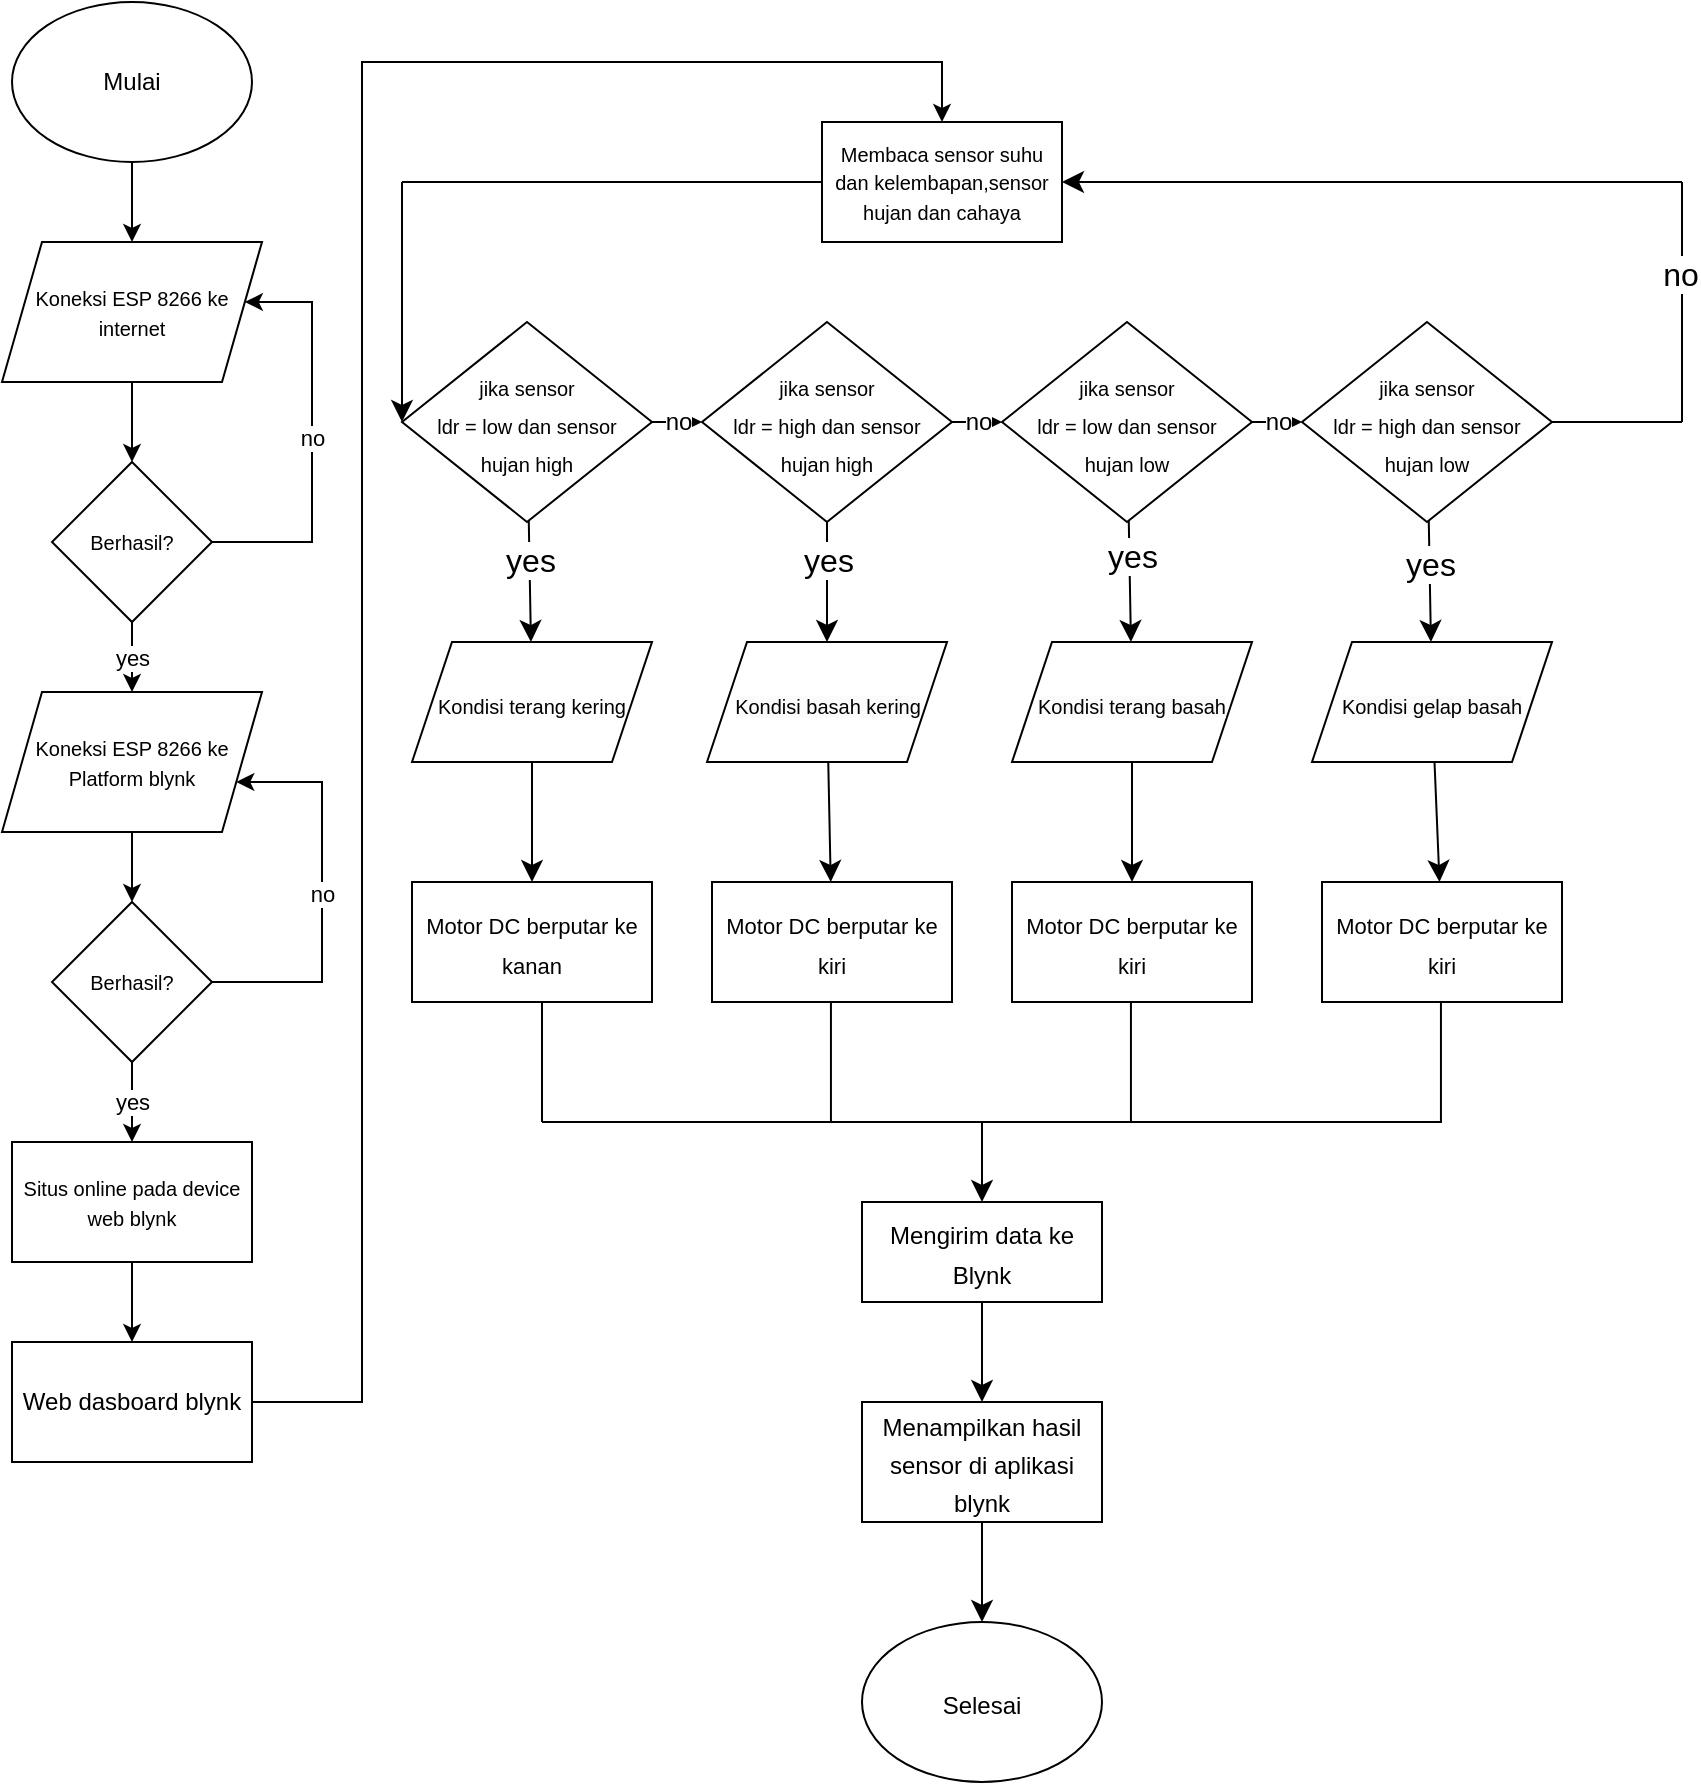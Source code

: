 <mxfile version="21.1.7" type="github">
  <diagram name="Page-1" id="zEenxiM1ftg-XQKxr-S7">
    <mxGraphModel dx="1444" dy="869" grid="1" gridSize="10" guides="1" tooltips="1" connect="1" arrows="1" fold="1" page="1" pageScale="1" pageWidth="850" pageHeight="1100" math="0" shadow="0">
      <root>
        <mxCell id="0" />
        <mxCell id="1" parent="0" />
        <mxCell id="y-kRnRBMzpcOdpwqVINh-3" value="" style="edgeStyle=orthogonalEdgeStyle;rounded=0;orthogonalLoop=1;jettySize=auto;html=1;" parent="1" source="y-kRnRBMzpcOdpwqVINh-1" target="y-kRnRBMzpcOdpwqVINh-2" edge="1">
          <mxGeometry relative="1" as="geometry" />
        </mxCell>
        <mxCell id="y-kRnRBMzpcOdpwqVINh-1" value="Mulai" style="ellipse;whiteSpace=wrap;html=1;" parent="1" vertex="1">
          <mxGeometry x="45" y="160" width="120" height="80" as="geometry" />
        </mxCell>
        <mxCell id="y-kRnRBMzpcOdpwqVINh-5" value="" style="edgeStyle=orthogonalEdgeStyle;rounded=0;orthogonalLoop=1;jettySize=auto;html=1;" parent="1" source="y-kRnRBMzpcOdpwqVINh-2" target="y-kRnRBMzpcOdpwqVINh-4" edge="1">
          <mxGeometry relative="1" as="geometry" />
        </mxCell>
        <mxCell id="y-kRnRBMzpcOdpwqVINh-2" value="&lt;font style=&quot;font-size: 10px;&quot;&gt;Koneksi ESP 8266 ke internet&lt;/font&gt;" style="shape=parallelogram;perimeter=parallelogramPerimeter;whiteSpace=wrap;html=1;fixedSize=1;" parent="1" vertex="1">
          <mxGeometry x="40" y="280" width="130" height="70" as="geometry" />
        </mxCell>
        <mxCell id="y-kRnRBMzpcOdpwqVINh-6" value="no" style="edgeStyle=orthogonalEdgeStyle;rounded=0;orthogonalLoop=1;jettySize=auto;html=1;" parent="1" source="y-kRnRBMzpcOdpwqVINh-4" target="y-kRnRBMzpcOdpwqVINh-2" edge="1">
          <mxGeometry relative="1" as="geometry">
            <mxPoint x="175" y="300" as="targetPoint" />
            <Array as="points">
              <mxPoint x="195" y="430" />
              <mxPoint x="195" y="310" />
            </Array>
          </mxGeometry>
        </mxCell>
        <mxCell id="y-kRnRBMzpcOdpwqVINh-8" value="yes" style="edgeStyle=orthogonalEdgeStyle;rounded=0;orthogonalLoop=1;jettySize=auto;html=1;" parent="1" source="y-kRnRBMzpcOdpwqVINh-4" target="y-kRnRBMzpcOdpwqVINh-7" edge="1">
          <mxGeometry relative="1" as="geometry" />
        </mxCell>
        <mxCell id="y-kRnRBMzpcOdpwqVINh-4" value="&lt;font style=&quot;font-size: 10px;&quot;&gt;Berhasil?&lt;/font&gt;" style="rhombus;whiteSpace=wrap;html=1;" parent="1" vertex="1">
          <mxGeometry x="65" y="390" width="80" height="80" as="geometry" />
        </mxCell>
        <mxCell id="y-kRnRBMzpcOdpwqVINh-10" value="" style="edgeStyle=orthogonalEdgeStyle;rounded=0;orthogonalLoop=1;jettySize=auto;html=1;" parent="1" source="y-kRnRBMzpcOdpwqVINh-7" target="y-kRnRBMzpcOdpwqVINh-9" edge="1">
          <mxGeometry relative="1" as="geometry" />
        </mxCell>
        <mxCell id="y-kRnRBMzpcOdpwqVINh-7" value="&lt;font style=&quot;font-size: 10px;&quot;&gt;Koneksi ESP 8266 ke Platform blynk&lt;/font&gt;" style="shape=parallelogram;perimeter=parallelogramPerimeter;whiteSpace=wrap;html=1;fixedSize=1;" parent="1" vertex="1">
          <mxGeometry x="40" y="505" width="130" height="70" as="geometry" />
        </mxCell>
        <mxCell id="y-kRnRBMzpcOdpwqVINh-11" value="no" style="edgeStyle=orthogonalEdgeStyle;rounded=0;orthogonalLoop=1;jettySize=auto;html=1;" parent="1" source="y-kRnRBMzpcOdpwqVINh-9" target="y-kRnRBMzpcOdpwqVINh-7" edge="1">
          <mxGeometry relative="1" as="geometry">
            <mxPoint x="215" y="540" as="targetPoint" />
            <Array as="points">
              <mxPoint x="200" y="650" />
              <mxPoint x="200" y="550" />
            </Array>
          </mxGeometry>
        </mxCell>
        <mxCell id="y-kRnRBMzpcOdpwqVINh-13" value="yes" style="edgeStyle=orthogonalEdgeStyle;rounded=0;orthogonalLoop=1;jettySize=auto;html=1;" parent="1" source="y-kRnRBMzpcOdpwqVINh-9" target="y-kRnRBMzpcOdpwqVINh-12" edge="1">
          <mxGeometry relative="1" as="geometry" />
        </mxCell>
        <mxCell id="y-kRnRBMzpcOdpwqVINh-9" value="&lt;font style=&quot;font-size: 10px;&quot;&gt;Berhasil?&lt;/font&gt;" style="rhombus;whiteSpace=wrap;html=1;" parent="1" vertex="1">
          <mxGeometry x="65" y="610" width="80" height="80" as="geometry" />
        </mxCell>
        <mxCell id="y-kRnRBMzpcOdpwqVINh-15" value="" style="edgeStyle=orthogonalEdgeStyle;rounded=0;orthogonalLoop=1;jettySize=auto;html=1;" parent="1" source="y-kRnRBMzpcOdpwqVINh-12" target="y-kRnRBMzpcOdpwqVINh-14" edge="1">
          <mxGeometry relative="1" as="geometry" />
        </mxCell>
        <mxCell id="y-kRnRBMzpcOdpwqVINh-12" value="&lt;font style=&quot;font-size: 10px;&quot;&gt;Situs online pada device web blynk&lt;/font&gt;" style="whiteSpace=wrap;html=1;" parent="1" vertex="1">
          <mxGeometry x="45" y="730" width="120" height="60" as="geometry" />
        </mxCell>
        <mxCell id="y-kRnRBMzpcOdpwqVINh-16" style="edgeStyle=orthogonalEdgeStyle;rounded=0;orthogonalLoop=1;jettySize=auto;html=1;" parent="1" source="y-kRnRBMzpcOdpwqVINh-14" edge="1" target="y-kRnRBMzpcOdpwqVINh-17">
          <mxGeometry relative="1" as="geometry">
            <mxPoint x="510" y="150" as="targetPoint" />
            <Array as="points">
              <mxPoint x="220" y="860" />
              <mxPoint x="220" y="190" />
              <mxPoint x="510" y="190" />
            </Array>
          </mxGeometry>
        </mxCell>
        <mxCell id="y-kRnRBMzpcOdpwqVINh-14" value="Web dasboard blynk" style="whiteSpace=wrap;html=1;" parent="1" vertex="1">
          <mxGeometry x="45" y="830" width="120" height="60" as="geometry" />
        </mxCell>
        <mxCell id="y-kRnRBMzpcOdpwqVINh-17" value="&lt;font style=&quot;font-size: 10px;&quot;&gt;Membaca sensor suhu dan kelembapan,sensor hujan dan cahaya&lt;/font&gt;" style="rounded=0;whiteSpace=wrap;html=1;" parent="1" vertex="1">
          <mxGeometry x="450" y="220" width="120" height="60" as="geometry" />
        </mxCell>
        <mxCell id="LXjlzk6qOp_CAhSYUygN-18" value="no" style="edgeStyle=none;curved=1;rounded=0;orthogonalLoop=1;jettySize=auto;html=1;fontSize=12;startSize=8;endSize=8;" edge="1" parent="1" source="LXjlzk6qOp_CAhSYUygN-7" target="LXjlzk6qOp_CAhSYUygN-9">
          <mxGeometry relative="1" as="geometry" />
        </mxCell>
        <mxCell id="LXjlzk6qOp_CAhSYUygN-27" value="" style="edgeStyle=none;curved=1;rounded=0;orthogonalLoop=1;jettySize=auto;html=1;fontSize=12;startSize=8;endSize=8;" edge="1" parent="1" source="LXjlzk6qOp_CAhSYUygN-7" target="LXjlzk6qOp_CAhSYUygN-26">
          <mxGeometry relative="1" as="geometry" />
        </mxCell>
        <mxCell id="LXjlzk6qOp_CAhSYUygN-57" value="yes" style="edgeLabel;html=1;align=center;verticalAlign=middle;resizable=0;points=[];fontSize=16;" vertex="1" connectable="0" parent="LXjlzk6qOp_CAhSYUygN-27">
          <mxGeometry x="-0.351" relative="1" as="geometry">
            <mxPoint as="offset" />
          </mxGeometry>
        </mxCell>
        <mxCell id="LXjlzk6qOp_CAhSYUygN-7" value="&lt;font style=&quot;font-size: 10px;&quot;&gt;jika sensor &lt;br&gt;ldr = low dan sensor&lt;br&gt;hujan high&lt;/font&gt;" style="rhombus;whiteSpace=wrap;html=1;rounded=0;fontSize=16;" vertex="1" parent="1">
          <mxGeometry x="240" y="320" width="125" height="100" as="geometry" />
        </mxCell>
        <mxCell id="LXjlzk6qOp_CAhSYUygN-19" value="no" style="edgeStyle=none;curved=1;rounded=0;orthogonalLoop=1;jettySize=auto;html=1;fontSize=12;startSize=8;endSize=8;" edge="1" parent="1" source="LXjlzk6qOp_CAhSYUygN-9" target="LXjlzk6qOp_CAhSYUygN-10">
          <mxGeometry relative="1" as="geometry" />
        </mxCell>
        <mxCell id="LXjlzk6qOp_CAhSYUygN-29" value="" style="edgeStyle=none;curved=1;rounded=0;orthogonalLoop=1;jettySize=auto;html=1;fontSize=12;startSize=8;endSize=8;" edge="1" parent="1" source="LXjlzk6qOp_CAhSYUygN-9" target="LXjlzk6qOp_CAhSYUygN-28">
          <mxGeometry relative="1" as="geometry" />
        </mxCell>
        <mxCell id="LXjlzk6qOp_CAhSYUygN-58" value="yes" style="edgeLabel;html=1;align=center;verticalAlign=middle;resizable=0;points=[];fontSize=16;" vertex="1" connectable="0" parent="LXjlzk6qOp_CAhSYUygN-29">
          <mxGeometry x="-0.391" relative="1" as="geometry">
            <mxPoint as="offset" />
          </mxGeometry>
        </mxCell>
        <mxCell id="LXjlzk6qOp_CAhSYUygN-9" value="&lt;font style=&quot;font-size: 10px;&quot;&gt;jika sensor &lt;br&gt;ldr = high dan sensor&lt;br&gt;hujan high&lt;/font&gt;" style="rhombus;whiteSpace=wrap;html=1;rounded=0;fontSize=16;" vertex="1" parent="1">
          <mxGeometry x="390" y="320" width="125" height="100" as="geometry" />
        </mxCell>
        <mxCell id="LXjlzk6qOp_CAhSYUygN-20" value="no" style="edgeStyle=none;curved=1;rounded=0;orthogonalLoop=1;jettySize=auto;html=1;fontSize=12;startSize=8;endSize=8;" edge="1" parent="1" source="LXjlzk6qOp_CAhSYUygN-10" target="LXjlzk6qOp_CAhSYUygN-11">
          <mxGeometry relative="1" as="geometry" />
        </mxCell>
        <mxCell id="LXjlzk6qOp_CAhSYUygN-31" value="" style="edgeStyle=none;curved=1;rounded=0;orthogonalLoop=1;jettySize=auto;html=1;fontSize=12;startSize=8;endSize=8;" edge="1" parent="1" source="LXjlzk6qOp_CAhSYUygN-10" target="LXjlzk6qOp_CAhSYUygN-30">
          <mxGeometry relative="1" as="geometry" />
        </mxCell>
        <mxCell id="LXjlzk6qOp_CAhSYUygN-59" value="yes" style="edgeLabel;html=1;align=center;verticalAlign=middle;resizable=0;points=[];fontSize=16;" vertex="1" connectable="0" parent="LXjlzk6qOp_CAhSYUygN-31">
          <mxGeometry x="-0.421" y="1" relative="1" as="geometry">
            <mxPoint as="offset" />
          </mxGeometry>
        </mxCell>
        <mxCell id="LXjlzk6qOp_CAhSYUygN-10" value="&lt;font style=&quot;font-size: 10px;&quot;&gt;jika sensor &lt;br&gt;ldr = low dan sensor&lt;br&gt;hujan low&lt;/font&gt;" style="rhombus;whiteSpace=wrap;html=1;rounded=0;fontSize=16;" vertex="1" parent="1">
          <mxGeometry x="540" y="320" width="125" height="100" as="geometry" />
        </mxCell>
        <mxCell id="LXjlzk6qOp_CAhSYUygN-33" value="" style="edgeStyle=none;curved=1;rounded=0;orthogonalLoop=1;jettySize=auto;html=1;fontSize=12;startSize=8;endSize=8;" edge="1" parent="1" source="LXjlzk6qOp_CAhSYUygN-11" target="LXjlzk6qOp_CAhSYUygN-32">
          <mxGeometry relative="1" as="geometry" />
        </mxCell>
        <mxCell id="LXjlzk6qOp_CAhSYUygN-60" value="yes" style="edgeLabel;html=1;align=center;verticalAlign=middle;resizable=0;points=[];fontSize=16;" vertex="1" connectable="0" parent="LXjlzk6qOp_CAhSYUygN-33">
          <mxGeometry x="-0.304" relative="1" as="geometry">
            <mxPoint as="offset" />
          </mxGeometry>
        </mxCell>
        <mxCell id="LXjlzk6qOp_CAhSYUygN-11" value="&lt;font style=&quot;font-size: 10px;&quot;&gt;jika sensor &lt;br&gt;ldr = high dan sensor&lt;br&gt;hujan low&lt;/font&gt;" style="rhombus;whiteSpace=wrap;html=1;rounded=0;fontSize=16;" vertex="1" parent="1">
          <mxGeometry x="690" y="320" width="125" height="100" as="geometry" />
        </mxCell>
        <mxCell id="LXjlzk6qOp_CAhSYUygN-15" value="" style="endArrow=classic;html=1;rounded=0;fontSize=12;startSize=8;endSize=8;curved=1;" edge="1" parent="1">
          <mxGeometry width="50" height="50" relative="1" as="geometry">
            <mxPoint x="240" y="250" as="sourcePoint" />
            <mxPoint x="240" y="370" as="targetPoint" />
          </mxGeometry>
        </mxCell>
        <mxCell id="LXjlzk6qOp_CAhSYUygN-17" value="" style="endArrow=none;html=1;rounded=0;fontSize=12;startSize=8;endSize=8;curved=1;entryX=0;entryY=0.5;entryDx=0;entryDy=0;" edge="1" parent="1" target="y-kRnRBMzpcOdpwqVINh-17">
          <mxGeometry width="50" height="50" relative="1" as="geometry">
            <mxPoint x="240" y="250" as="sourcePoint" />
            <mxPoint x="390" y="230" as="targetPoint" />
          </mxGeometry>
        </mxCell>
        <mxCell id="LXjlzk6qOp_CAhSYUygN-23" value="" style="endArrow=none;html=1;rounded=0;fontSize=12;startSize=8;endSize=8;curved=1;" edge="1" parent="1">
          <mxGeometry width="50" height="50" relative="1" as="geometry">
            <mxPoint x="815" y="370" as="sourcePoint" />
            <mxPoint x="880" y="370" as="targetPoint" />
          </mxGeometry>
        </mxCell>
        <mxCell id="LXjlzk6qOp_CAhSYUygN-24" value="" style="endArrow=none;html=1;rounded=0;fontSize=12;startSize=8;endSize=8;curved=1;" edge="1" parent="1">
          <mxGeometry width="50" height="50" relative="1" as="geometry">
            <mxPoint x="880" y="370" as="sourcePoint" />
            <mxPoint x="880" y="250" as="targetPoint" />
          </mxGeometry>
        </mxCell>
        <mxCell id="LXjlzk6qOp_CAhSYUygN-56" value="no" style="edgeLabel;html=1;align=center;verticalAlign=middle;resizable=0;points=[];fontSize=16;" vertex="1" connectable="0" parent="LXjlzk6qOp_CAhSYUygN-24">
          <mxGeometry x="0.243" y="1" relative="1" as="geometry">
            <mxPoint as="offset" />
          </mxGeometry>
        </mxCell>
        <mxCell id="LXjlzk6qOp_CAhSYUygN-25" value="" style="endArrow=classic;html=1;rounded=0;fontSize=12;startSize=8;endSize=8;curved=1;" edge="1" parent="1">
          <mxGeometry width="50" height="50" relative="1" as="geometry">
            <mxPoint x="880" y="250" as="sourcePoint" />
            <mxPoint x="570" y="250" as="targetPoint" />
          </mxGeometry>
        </mxCell>
        <mxCell id="LXjlzk6qOp_CAhSYUygN-36" value="" style="edgeStyle=none;curved=1;rounded=0;orthogonalLoop=1;jettySize=auto;html=1;fontSize=12;startSize=8;endSize=8;" edge="1" parent="1" source="LXjlzk6qOp_CAhSYUygN-26" target="LXjlzk6qOp_CAhSYUygN-35">
          <mxGeometry relative="1" as="geometry" />
        </mxCell>
        <mxCell id="LXjlzk6qOp_CAhSYUygN-26" value="&lt;font style=&quot;font-size: 10px;&quot;&gt;Kondisi terang kering&lt;/font&gt;" style="shape=parallelogram;perimeter=parallelogramPerimeter;whiteSpace=wrap;html=1;fixedSize=1;fontSize=16;rounded=0;" vertex="1" parent="1">
          <mxGeometry x="245" y="480" width="120" height="60" as="geometry" />
        </mxCell>
        <mxCell id="LXjlzk6qOp_CAhSYUygN-40" value="" style="edgeStyle=none;curved=1;rounded=0;orthogonalLoop=1;jettySize=auto;html=1;fontSize=12;startSize=8;endSize=8;" edge="1" parent="1" source="LXjlzk6qOp_CAhSYUygN-28" target="LXjlzk6qOp_CAhSYUygN-37">
          <mxGeometry relative="1" as="geometry" />
        </mxCell>
        <mxCell id="LXjlzk6qOp_CAhSYUygN-28" value="&lt;span style=&quot;color: rgb(0, 0, 0); font-family: Helvetica; font-size: 10px; font-style: normal; font-variant-ligatures: normal; font-variant-caps: normal; font-weight: 400; letter-spacing: normal; orphans: 2; text-align: center; text-indent: 0px; text-transform: none; widows: 2; word-spacing: 0px; -webkit-text-stroke-width: 0px; background-color: rgb(251, 251, 251); text-decoration-thickness: initial; text-decoration-style: initial; text-decoration-color: initial; float: none; display: inline !important;&quot;&gt;Kondisi basah kering&lt;/span&gt;" style="shape=parallelogram;perimeter=parallelogramPerimeter;whiteSpace=wrap;html=1;fixedSize=1;fontSize=16;rounded=0;" vertex="1" parent="1">
          <mxGeometry x="392.5" y="480" width="120" height="60" as="geometry" />
        </mxCell>
        <mxCell id="LXjlzk6qOp_CAhSYUygN-41" value="" style="edgeStyle=none;curved=1;rounded=0;orthogonalLoop=1;jettySize=auto;html=1;fontSize=12;startSize=8;endSize=8;" edge="1" parent="1" source="LXjlzk6qOp_CAhSYUygN-30" target="LXjlzk6qOp_CAhSYUygN-38">
          <mxGeometry relative="1" as="geometry" />
        </mxCell>
        <mxCell id="LXjlzk6qOp_CAhSYUygN-30" value="&lt;span style=&quot;color: rgb(0, 0, 0); font-family: Helvetica; font-size: 10px; font-style: normal; font-variant-ligatures: normal; font-variant-caps: normal; font-weight: 400; letter-spacing: normal; orphans: 2; text-align: center; text-indent: 0px; text-transform: none; widows: 2; word-spacing: 0px; -webkit-text-stroke-width: 0px; background-color: rgb(251, 251, 251); text-decoration-thickness: initial; text-decoration-style: initial; text-decoration-color: initial; float: none; display: inline !important;&quot;&gt;Kondisi terang basah&lt;/span&gt;" style="shape=parallelogram;perimeter=parallelogramPerimeter;whiteSpace=wrap;html=1;fixedSize=1;fontSize=16;rounded=0;" vertex="1" parent="1">
          <mxGeometry x="545" y="480" width="120" height="60" as="geometry" />
        </mxCell>
        <mxCell id="LXjlzk6qOp_CAhSYUygN-42" value="" style="edgeStyle=none;curved=1;rounded=0;orthogonalLoop=1;jettySize=auto;html=1;fontSize=12;startSize=8;endSize=8;" edge="1" parent="1" source="LXjlzk6qOp_CAhSYUygN-32" target="LXjlzk6qOp_CAhSYUygN-39">
          <mxGeometry relative="1" as="geometry" />
        </mxCell>
        <mxCell id="LXjlzk6qOp_CAhSYUygN-32" value="&lt;span style=&quot;color: rgb(0, 0, 0); font-family: Helvetica; font-size: 10px; font-style: normal; font-variant-ligatures: normal; font-variant-caps: normal; font-weight: 400; letter-spacing: normal; orphans: 2; text-align: center; text-indent: 0px; text-transform: none; widows: 2; word-spacing: 0px; -webkit-text-stroke-width: 0px; background-color: rgb(251, 251, 251); text-decoration-thickness: initial; text-decoration-style: initial; text-decoration-color: initial; float: none; display: inline !important;&quot;&gt;Kondisi gelap basah&lt;/span&gt;" style="shape=parallelogram;perimeter=parallelogramPerimeter;whiteSpace=wrap;html=1;fixedSize=1;fontSize=16;rounded=0;" vertex="1" parent="1">
          <mxGeometry x="695" y="480" width="120" height="60" as="geometry" />
        </mxCell>
        <mxCell id="LXjlzk6qOp_CAhSYUygN-35" value="&lt;font style=&quot;font-size: 11px;&quot;&gt;Motor DC berputar ke kanan&lt;/font&gt;" style="whiteSpace=wrap;html=1;fontSize=16;rounded=0;" vertex="1" parent="1">
          <mxGeometry x="245" y="600" width="120" height="60" as="geometry" />
        </mxCell>
        <mxCell id="LXjlzk6qOp_CAhSYUygN-37" value="&lt;font style=&quot;font-size: 11px;&quot;&gt;Motor DC berputar ke kiri&lt;/font&gt;" style="whiteSpace=wrap;html=1;fontSize=16;rounded=0;" vertex="1" parent="1">
          <mxGeometry x="395" y="600" width="120" height="60" as="geometry" />
        </mxCell>
        <mxCell id="LXjlzk6qOp_CAhSYUygN-38" value="&lt;font style=&quot;font-size: 11px;&quot;&gt;Motor DC berputar ke kiri&lt;/font&gt;" style="whiteSpace=wrap;html=1;fontSize=16;rounded=0;" vertex="1" parent="1">
          <mxGeometry x="545" y="600" width="120" height="60" as="geometry" />
        </mxCell>
        <mxCell id="LXjlzk6qOp_CAhSYUygN-39" value="&lt;font style=&quot;font-size: 11px;&quot;&gt;Motor DC berputar ke kiri&lt;/font&gt;" style="whiteSpace=wrap;html=1;fontSize=16;rounded=0;" vertex="1" parent="1">
          <mxGeometry x="700" y="600" width="120" height="60" as="geometry" />
        </mxCell>
        <mxCell id="LXjlzk6qOp_CAhSYUygN-43" value="" style="endArrow=none;html=1;rounded=0;fontSize=12;startSize=8;endSize=8;curved=1;" edge="1" parent="1">
          <mxGeometry width="50" height="50" relative="1" as="geometry">
            <mxPoint x="310" y="720" as="sourcePoint" />
            <mxPoint x="760" y="720" as="targetPoint" />
          </mxGeometry>
        </mxCell>
        <mxCell id="LXjlzk6qOp_CAhSYUygN-45" value="" style="endArrow=none;html=1;rounded=0;fontSize=12;startSize=8;endSize=8;curved=1;" edge="1" parent="1">
          <mxGeometry width="50" height="50" relative="1" as="geometry">
            <mxPoint x="310" y="720" as="sourcePoint" />
            <mxPoint x="310" y="660" as="targetPoint" />
          </mxGeometry>
        </mxCell>
        <mxCell id="LXjlzk6qOp_CAhSYUygN-46" value="" style="endArrow=none;html=1;rounded=0;fontSize=12;startSize=8;endSize=8;curved=1;" edge="1" parent="1">
          <mxGeometry width="50" height="50" relative="1" as="geometry">
            <mxPoint x="454.47" y="720" as="sourcePoint" />
            <mxPoint x="454.47" y="660" as="targetPoint" />
          </mxGeometry>
        </mxCell>
        <mxCell id="LXjlzk6qOp_CAhSYUygN-47" value="" style="endArrow=none;html=1;rounded=0;fontSize=12;startSize=8;endSize=8;curved=1;" edge="1" parent="1">
          <mxGeometry width="50" height="50" relative="1" as="geometry">
            <mxPoint x="604.47" y="720" as="sourcePoint" />
            <mxPoint x="604.47" y="660" as="targetPoint" />
          </mxGeometry>
        </mxCell>
        <mxCell id="LXjlzk6qOp_CAhSYUygN-48" value="" style="endArrow=none;html=1;rounded=0;fontSize=12;startSize=8;endSize=8;curved=1;" edge="1" parent="1">
          <mxGeometry width="50" height="50" relative="1" as="geometry">
            <mxPoint x="759.47" y="720" as="sourcePoint" />
            <mxPoint x="759.47" y="660" as="targetPoint" />
          </mxGeometry>
        </mxCell>
        <mxCell id="LXjlzk6qOp_CAhSYUygN-49" value="" style="endArrow=classic;html=1;rounded=0;fontSize=12;startSize=8;endSize=8;curved=1;" edge="1" parent="1">
          <mxGeometry width="50" height="50" relative="1" as="geometry">
            <mxPoint x="530" y="720" as="sourcePoint" />
            <mxPoint x="530" y="760" as="targetPoint" />
          </mxGeometry>
        </mxCell>
        <mxCell id="LXjlzk6qOp_CAhSYUygN-52" value="" style="edgeStyle=none;curved=1;rounded=0;orthogonalLoop=1;jettySize=auto;html=1;fontSize=12;startSize=8;endSize=8;" edge="1" parent="1" source="LXjlzk6qOp_CAhSYUygN-50" target="LXjlzk6qOp_CAhSYUygN-51">
          <mxGeometry relative="1" as="geometry" />
        </mxCell>
        <mxCell id="LXjlzk6qOp_CAhSYUygN-50" value="&lt;font style=&quot;font-size: 12px;&quot;&gt;Mengirim data ke Blynk&lt;/font&gt;" style="rounded=0;whiteSpace=wrap;html=1;fontSize=16;" vertex="1" parent="1">
          <mxGeometry x="470" y="760" width="120" height="50" as="geometry" />
        </mxCell>
        <mxCell id="LXjlzk6qOp_CAhSYUygN-55" value="" style="edgeStyle=none;curved=1;rounded=0;orthogonalLoop=1;jettySize=auto;html=1;fontSize=12;startSize=8;endSize=8;" edge="1" parent="1" source="LXjlzk6qOp_CAhSYUygN-51" target="LXjlzk6qOp_CAhSYUygN-53">
          <mxGeometry relative="1" as="geometry" />
        </mxCell>
        <mxCell id="LXjlzk6qOp_CAhSYUygN-51" value="&lt;font style=&quot;font-size: 12px;&quot;&gt;Menampilkan hasil sensor di aplikasi blynk&lt;/font&gt;" style="whiteSpace=wrap;html=1;fontSize=16;rounded=0;" vertex="1" parent="1">
          <mxGeometry x="470" y="860" width="120" height="60" as="geometry" />
        </mxCell>
        <mxCell id="LXjlzk6qOp_CAhSYUygN-53" value="&lt;font style=&quot;font-size: 12px;&quot;&gt;Selesai&lt;/font&gt;" style="ellipse;whiteSpace=wrap;html=1;fontSize=16;" vertex="1" parent="1">
          <mxGeometry x="470" y="970" width="120" height="80" as="geometry" />
        </mxCell>
      </root>
    </mxGraphModel>
  </diagram>
</mxfile>
